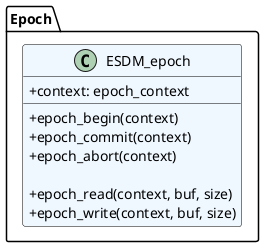 @startuml
/' title __Epoch__ '/
skinparam noteBackgroundColor beige
skinparam noteBorderColor black
skinparam class {
    BackgroundColor AliceBlue
    BorderColor Black
    ArrowColor Black
    AttributeIconSize 0
}


package Epoch {


        class "ESDM_epoch" as esdm_epoch {
           +context: epoch_context
           +epoch_begin(context)
           +epoch_commit(context)
           +epoch_abort(context)

           +epoch_read(context, buf, size)
           +epoch_write(context, buf, size)
        }


}

@enduml
